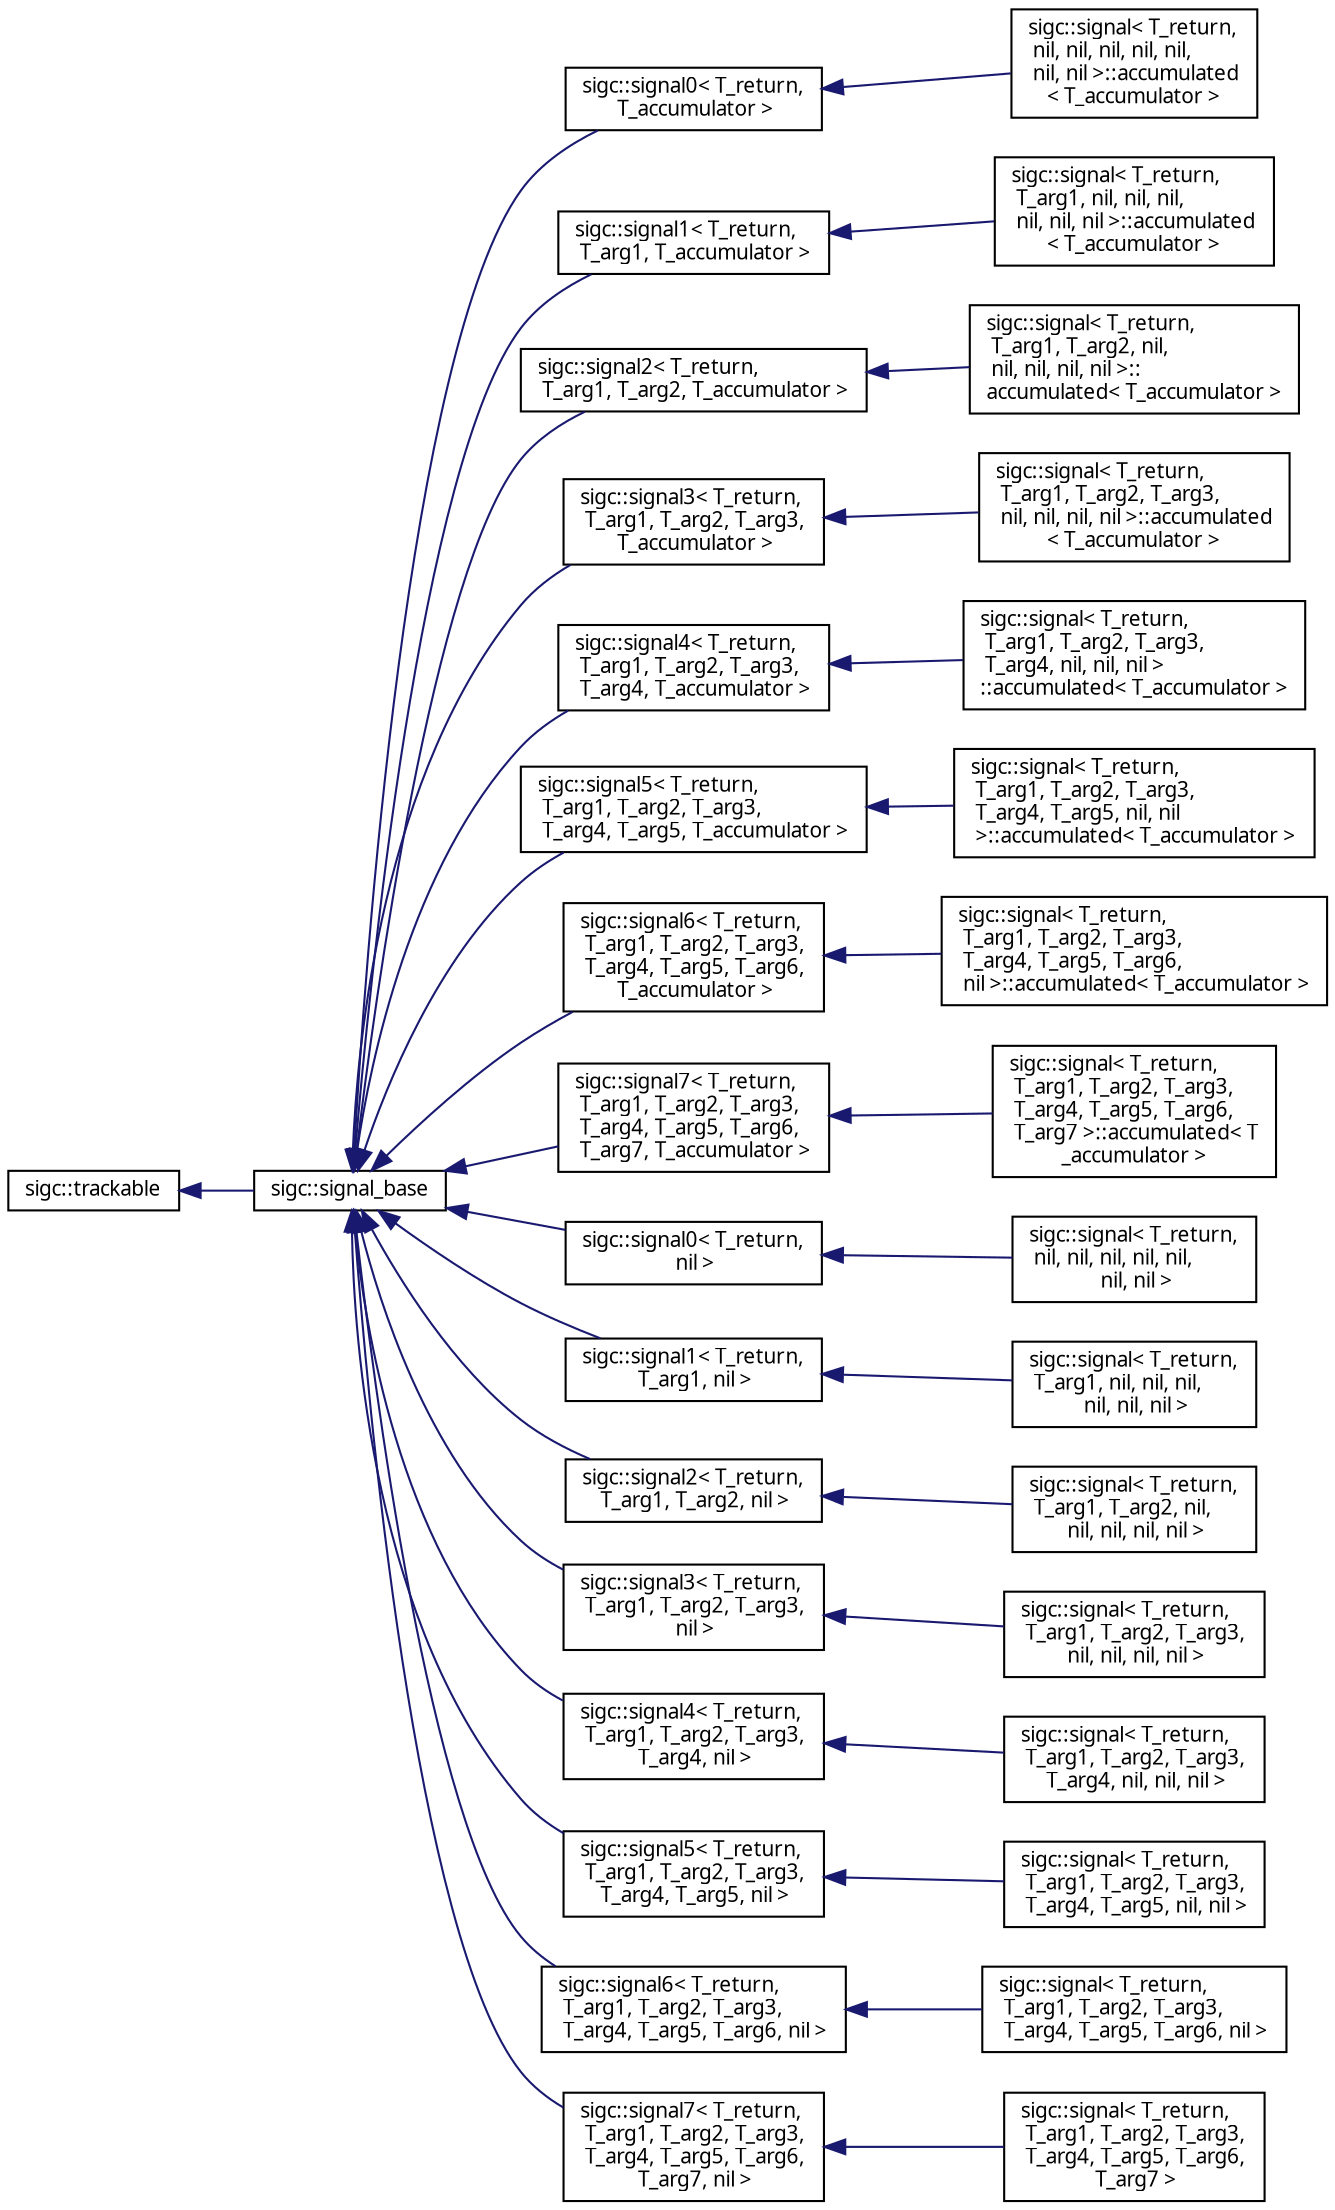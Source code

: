 digraph "Graphical Class Hierarchy"
{
  edge [fontname="Sans",fontsize="10",labelfontname="Sans",labelfontsize="10"];
  node [fontname="Sans",fontsize="10",shape=record];
  rankdir="LR";
  Node1 [label="sigc::trackable",height=0.2,width=0.4,color="black", fillcolor="white", style="filled",URL="$structsigc_1_1trackable.html",tooltip="Base class for objects with auto-disconnection."];
  Node1 -> Node2 [dir="back",color="midnightblue",fontsize="10",style="solid",fontname="Sans"];
  Node2 [label="sigc::signal_base",height=0.2,width=0.4,color="black", fillcolor="white", style="filled",URL="$structsigc_1_1signal__base.html",tooltip="Base class for the sigc::signal# templates."];
  Node2 -> Node3 [dir="back",color="midnightblue",fontsize="10",style="solid",fontname="Sans"];
  Node3 [label="sigc::signal0\< T_return,\l T_accumulator \>",height=0.2,width=0.4,color="black", fillcolor="white", style="filled",URL="$classsigc_1_1signal0.html",tooltip="Signal declaration."];
  Node3 -> Node4 [dir="back",color="midnightblue",fontsize="10",style="solid",fontname="Sans"];
  Node4 [label="sigc::signal\< T_return,\l nil, nil, nil, nil, nil,\l nil, nil \>::accumulated\l\< T_accumulator \>",height=0.2,width=0.4,color="black", fillcolor="white", style="filled",URL="$classsigc_1_1signal_3_01T__return_00_01nil_00_01nil_00_01nil_00_01nil_00_01nil_00_01nil_00_01nil_01_4_1_1accumulated.html",tooltip="Convenience wrapper for the numbered sigc::signal0 template."];
  Node2 -> Node5 [dir="back",color="midnightblue",fontsize="10",style="solid",fontname="Sans"];
  Node5 [label="sigc::signal1\< T_return,\l T_arg1, T_accumulator \>",height=0.2,width=0.4,color="black", fillcolor="white", style="filled",URL="$classsigc_1_1signal1.html",tooltip="Signal declaration."];
  Node5 -> Node6 [dir="back",color="midnightblue",fontsize="10",style="solid",fontname="Sans"];
  Node6 [label="sigc::signal\< T_return,\l T_arg1, nil, nil, nil,\l nil, nil, nil \>::accumulated\l\< T_accumulator \>",height=0.2,width=0.4,color="black", fillcolor="white", style="filled",URL="$classsigc_1_1signal_3_01T__return_00_01T__arg1_00_01nil_00_01nil_00_01nil_00_01nil_00_01nil_00_01nil_01_4_1_1accumulated.html",tooltip="Convenience wrapper for the numbered sigc::signal1 template."];
  Node2 -> Node7 [dir="back",color="midnightblue",fontsize="10",style="solid",fontname="Sans"];
  Node7 [label="sigc::signal2\< T_return,\l T_arg1, T_arg2, T_accumulator \>",height=0.2,width=0.4,color="black", fillcolor="white", style="filled",URL="$classsigc_1_1signal2.html",tooltip="Signal declaration."];
  Node7 -> Node8 [dir="back",color="midnightblue",fontsize="10",style="solid",fontname="Sans"];
  Node8 [label="sigc::signal\< T_return,\l T_arg1, T_arg2, nil,\l nil, nil, nil, nil \>::\laccumulated\< T_accumulator \>",height=0.2,width=0.4,color="black", fillcolor="white", style="filled",URL="$classsigc_1_1signal_3_01T__return_00_01T__arg1_00_01T__arg2_00_01nil_00_01nil_00_01nil_00_01nil_00_01nil_01_4_1_1accumulated.html",tooltip="Convenience wrapper for the numbered sigc::signal2 template."];
  Node2 -> Node9 [dir="back",color="midnightblue",fontsize="10",style="solid",fontname="Sans"];
  Node9 [label="sigc::signal3\< T_return,\l T_arg1, T_arg2, T_arg3,\l T_accumulator \>",height=0.2,width=0.4,color="black", fillcolor="white", style="filled",URL="$classsigc_1_1signal3.html",tooltip="Signal declaration."];
  Node9 -> Node10 [dir="back",color="midnightblue",fontsize="10",style="solid",fontname="Sans"];
  Node10 [label="sigc::signal\< T_return,\l T_arg1, T_arg2, T_arg3,\l nil, nil, nil, nil \>::accumulated\l\< T_accumulator \>",height=0.2,width=0.4,color="black", fillcolor="white", style="filled",URL="$classsigc_1_1signal_3_01T__return_00_01T__arg1_00_01T__arg2_00_01T__arg3_00_01nil_00_01nil_00_01852c349c390cefa04662a850d84c0a94.html",tooltip="Convenience wrapper for the numbered sigc::signal3 template."];
  Node2 -> Node11 [dir="back",color="midnightblue",fontsize="10",style="solid",fontname="Sans"];
  Node11 [label="sigc::signal4\< T_return,\l T_arg1, T_arg2, T_arg3,\l T_arg4, T_accumulator \>",height=0.2,width=0.4,color="black", fillcolor="white", style="filled",URL="$classsigc_1_1signal4.html",tooltip="Signal declaration."];
  Node11 -> Node12 [dir="back",color="midnightblue",fontsize="10",style="solid",fontname="Sans"];
  Node12 [label="sigc::signal\< T_return,\l T_arg1, T_arg2, T_arg3,\l T_arg4, nil, nil, nil \>\l::accumulated\< T_accumulator \>",height=0.2,width=0.4,color="black", fillcolor="white", style="filled",URL="$classsigc_1_1signal_3_01T__return_00_01T__arg1_00_01T__arg2_00_01T__arg3_00_01T__arg4_00_01nil_0d729ce48b1328d982e0ee754652fed04.html",tooltip="Convenience wrapper for the numbered sigc::signal4 template."];
  Node2 -> Node13 [dir="back",color="midnightblue",fontsize="10",style="solid",fontname="Sans"];
  Node13 [label="sigc::signal5\< T_return,\l T_arg1, T_arg2, T_arg3,\l T_arg4, T_arg5, T_accumulator \>",height=0.2,width=0.4,color="black", fillcolor="white", style="filled",URL="$classsigc_1_1signal5.html",tooltip="Signal declaration."];
  Node13 -> Node14 [dir="back",color="midnightblue",fontsize="10",style="solid",fontname="Sans"];
  Node14 [label="sigc::signal\< T_return,\l T_arg1, T_arg2, T_arg3,\l T_arg4, T_arg5, nil, nil\l \>::accumulated\< T_accumulator \>",height=0.2,width=0.4,color="black", fillcolor="white", style="filled",URL="$classsigc_1_1signal_3_01T__return_00_01T__arg1_00_01T__arg2_00_01T__arg3_00_01T__arg4_00_01T__arcf6cb51783c363bfae7c4a91d9685109.html",tooltip="Convenience wrapper for the numbered sigc::signal5 template."];
  Node2 -> Node15 [dir="back",color="midnightblue",fontsize="10",style="solid",fontname="Sans"];
  Node15 [label="sigc::signal6\< T_return,\l T_arg1, T_arg2, T_arg3,\l T_arg4, T_arg5, T_arg6,\l T_accumulator \>",height=0.2,width=0.4,color="black", fillcolor="white", style="filled",URL="$classsigc_1_1signal6.html",tooltip="Signal declaration."];
  Node15 -> Node16 [dir="back",color="midnightblue",fontsize="10",style="solid",fontname="Sans"];
  Node16 [label="sigc::signal\< T_return,\l T_arg1, T_arg2, T_arg3,\l T_arg4, T_arg5, T_arg6,\l nil \>::accumulated\< T_accumulator \>",height=0.2,width=0.4,color="black", fillcolor="white", style="filled",URL="$classsigc_1_1signal_3_01T__return_00_01T__arg1_00_01T__arg2_00_01T__arg3_00_01T__arg4_00_01T__are33def4d0c1a12dcbfd220489302db67.html",tooltip="Convenience wrapper for the numbered sigc::signal6 template."];
  Node2 -> Node17 [dir="back",color="midnightblue",fontsize="10",style="solid",fontname="Sans"];
  Node17 [label="sigc::signal7\< T_return,\l T_arg1, T_arg2, T_arg3,\l T_arg4, T_arg5, T_arg6,\l T_arg7, T_accumulator \>",height=0.2,width=0.4,color="black", fillcolor="white", style="filled",URL="$classsigc_1_1signal7.html",tooltip="Signal declaration."];
  Node17 -> Node18 [dir="back",color="midnightblue",fontsize="10",style="solid",fontname="Sans"];
  Node18 [label="sigc::signal\< T_return,\l T_arg1, T_arg2, T_arg3,\l T_arg4, T_arg5, T_arg6,\l T_arg7 \>::accumulated\< T\l_accumulator \>",height=0.2,width=0.4,color="black", fillcolor="white", style="filled",URL="$classsigc_1_1signal_1_1accumulated.html",tooltip="Convenience wrapper for the numbered sigc::signal# templates."];
  Node2 -> Node19 [dir="back",color="midnightblue",fontsize="10",style="solid",fontname="Sans"];
  Node19 [label="sigc::signal0\< T_return,\l nil \>",height=0.2,width=0.4,color="black", fillcolor="white", style="filled",URL="$classsigc_1_1signal0.html"];
  Node19 -> Node20 [dir="back",color="midnightblue",fontsize="10",style="solid",fontname="Sans"];
  Node20 [label="sigc::signal\< T_return,\l nil, nil, nil, nil, nil,\l nil, nil \>",height=0.2,width=0.4,color="black", fillcolor="white", style="filled",URL="$classsigc_1_1signal_3_01T__return_00_01nil_00_01nil_00_01nil_00_01nil_00_01nil_00_01nil_00_01nil_01_4.html",tooltip="Convenience wrapper for the numbered sigc::signal0 template."];
  Node2 -> Node21 [dir="back",color="midnightblue",fontsize="10",style="solid",fontname="Sans"];
  Node21 [label="sigc::signal1\< T_return,\l T_arg1, nil \>",height=0.2,width=0.4,color="black", fillcolor="white", style="filled",URL="$classsigc_1_1signal1.html"];
  Node21 -> Node22 [dir="back",color="midnightblue",fontsize="10",style="solid",fontname="Sans"];
  Node22 [label="sigc::signal\< T_return,\l T_arg1, nil, nil, nil,\l nil, nil, nil \>",height=0.2,width=0.4,color="black", fillcolor="white", style="filled",URL="$classsigc_1_1signal_3_01T__return_00_01T__arg1_00_01nil_00_01nil_00_01nil_00_01nil_00_01nil_00_01nil_01_4.html",tooltip="Convenience wrapper for the numbered sigc::signal1 template."];
  Node2 -> Node23 [dir="back",color="midnightblue",fontsize="10",style="solid",fontname="Sans"];
  Node23 [label="sigc::signal2\< T_return,\l T_arg1, T_arg2, nil \>",height=0.2,width=0.4,color="black", fillcolor="white", style="filled",URL="$classsigc_1_1signal2.html"];
  Node23 -> Node24 [dir="back",color="midnightblue",fontsize="10",style="solid",fontname="Sans"];
  Node24 [label="sigc::signal\< T_return,\l T_arg1, T_arg2, nil,\l nil, nil, nil, nil \>",height=0.2,width=0.4,color="black", fillcolor="white", style="filled",URL="$classsigc_1_1signal_3_01T__return_00_01T__arg1_00_01T__arg2_00_01nil_00_01nil_00_01nil_00_01nil_00_01nil_01_4.html",tooltip="Convenience wrapper for the numbered sigc::signal2 template."];
  Node2 -> Node25 [dir="back",color="midnightblue",fontsize="10",style="solid",fontname="Sans"];
  Node25 [label="sigc::signal3\< T_return,\l T_arg1, T_arg2, T_arg3,\l nil \>",height=0.2,width=0.4,color="black", fillcolor="white", style="filled",URL="$classsigc_1_1signal3.html"];
  Node25 -> Node26 [dir="back",color="midnightblue",fontsize="10",style="solid",fontname="Sans"];
  Node26 [label="sigc::signal\< T_return,\l T_arg1, T_arg2, T_arg3,\l nil, nil, nil, nil \>",height=0.2,width=0.4,color="black", fillcolor="white", style="filled",URL="$classsigc_1_1signal_3_01T__return_00_01T__arg1_00_01T__arg2_00_01T__arg3_00_01nil_00_01nil_00_01nil_00_01nil_01_4.html",tooltip="Convenience wrapper for the numbered sigc::signal3 template."];
  Node2 -> Node27 [dir="back",color="midnightblue",fontsize="10",style="solid",fontname="Sans"];
  Node27 [label="sigc::signal4\< T_return,\l T_arg1, T_arg2, T_arg3,\l T_arg4, nil \>",height=0.2,width=0.4,color="black", fillcolor="white", style="filled",URL="$classsigc_1_1signal4.html"];
  Node27 -> Node28 [dir="back",color="midnightblue",fontsize="10",style="solid",fontname="Sans"];
  Node28 [label="sigc::signal\< T_return,\l T_arg1, T_arg2, T_arg3,\l T_arg4, nil, nil, nil \>",height=0.2,width=0.4,color="black", fillcolor="white", style="filled",URL="$classsigc_1_1signal_3_01T__return_00_01T__arg1_00_01T__arg2_00_01T__arg3_00_01T__arg4_00_01nil_00_01nil_00_01nil_01_4.html",tooltip="Convenience wrapper for the numbered sigc::signal4 template."];
  Node2 -> Node29 [dir="back",color="midnightblue",fontsize="10",style="solid",fontname="Sans"];
  Node29 [label="sigc::signal5\< T_return,\l T_arg1, T_arg2, T_arg3,\l T_arg4, T_arg5, nil \>",height=0.2,width=0.4,color="black", fillcolor="white", style="filled",URL="$classsigc_1_1signal5.html"];
  Node29 -> Node30 [dir="back",color="midnightblue",fontsize="10",style="solid",fontname="Sans"];
  Node30 [label="sigc::signal\< T_return,\l T_arg1, T_arg2, T_arg3,\l T_arg4, T_arg5, nil, nil \>",height=0.2,width=0.4,color="black", fillcolor="white", style="filled",URL="$classsigc_1_1signal_3_01T__return_00_01T__arg1_00_01T__arg2_00_01T__arg3_00_01T__arg4_00_01T__arg5_00_01nil_00_01nil_01_4.html",tooltip="Convenience wrapper for the numbered sigc::signal5 template."];
  Node2 -> Node31 [dir="back",color="midnightblue",fontsize="10",style="solid",fontname="Sans"];
  Node31 [label="sigc::signal6\< T_return,\l T_arg1, T_arg2, T_arg3,\l T_arg4, T_arg5, T_arg6, nil \>",height=0.2,width=0.4,color="black", fillcolor="white", style="filled",URL="$classsigc_1_1signal6.html"];
  Node31 -> Node32 [dir="back",color="midnightblue",fontsize="10",style="solid",fontname="Sans"];
  Node32 [label="sigc::signal\< T_return,\l T_arg1, T_arg2, T_arg3,\l T_arg4, T_arg5, T_arg6, nil \>",height=0.2,width=0.4,color="black", fillcolor="white", style="filled",URL="$classsigc_1_1signal_3_01T__return_00_01T__arg1_00_01T__arg2_00_01T__arg3_00_01T__arg4_00_01T__arg5_00_01T__arg6_00_01nil_01_4.html",tooltip="Convenience wrapper for the numbered sigc::signal6 template."];
  Node2 -> Node33 [dir="back",color="midnightblue",fontsize="10",style="solid",fontname="Sans"];
  Node33 [label="sigc::signal7\< T_return,\l T_arg1, T_arg2, T_arg3,\l T_arg4, T_arg5, T_arg6,\l T_arg7, nil \>",height=0.2,width=0.4,color="black", fillcolor="white", style="filled",URL="$classsigc_1_1signal7.html"];
  Node33 -> Node34 [dir="back",color="midnightblue",fontsize="10",style="solid",fontname="Sans"];
  Node34 [label="sigc::signal\< T_return,\l T_arg1, T_arg2, T_arg3,\l T_arg4, T_arg5, T_arg6,\l T_arg7 \>",height=0.2,width=0.4,color="black", fillcolor="white", style="filled",URL="$classsigc_1_1signal.html",tooltip="Convenience wrapper for the numbered sigc::signal# templates."];
}
